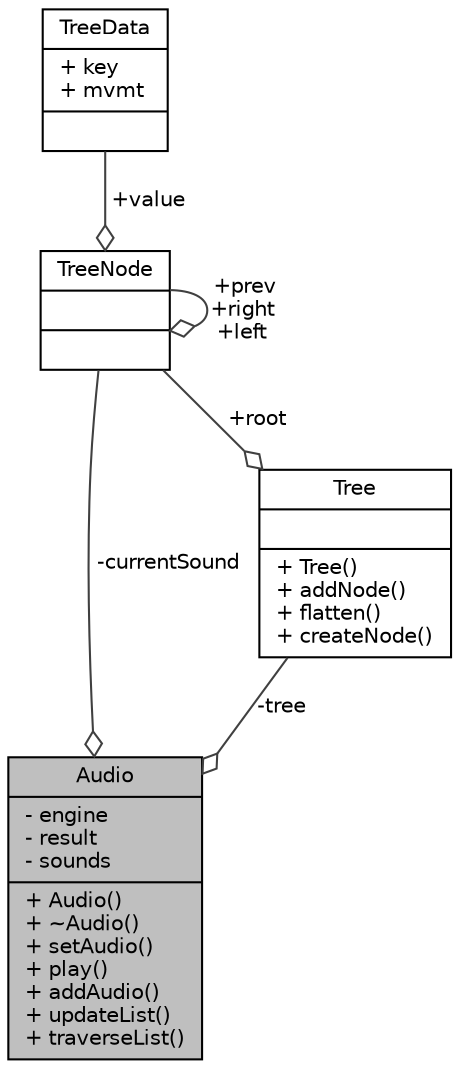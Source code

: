 digraph "Audio"
{
 // INTERACTIVE_SVG=YES
 // LATEX_PDF_SIZE
  edge [fontname="Helvetica",fontsize="10",labelfontname="Helvetica",labelfontsize="10"];
  node [fontname="Helvetica",fontsize="10",shape=record];
  Node1 [label="{Audio\n|- engine\l- result\l- sounds\l|+ Audio()\l+ ~Audio()\l+ setAudio()\l+ play()\l+ addAudio()\l+ updateList()\l+ traverseList()\l}",height=0.2,width=0.4,color="black", fillcolor="grey75", style="filled", fontcolor="black",tooltip=" "];
  Node2 -> Node1 [color="grey25",fontsize="10",style="solid",label=" -currentSound" ,arrowhead="odiamond",fontname="Helvetica"];
  Node2 [label="{TreeNode\n||}",height=0.2,width=0.4,color="black", fillcolor="white", style="filled",URL="$structTreeNode.html",tooltip=" "];
  Node2 -> Node2 [color="grey25",fontsize="10",style="solid",label=" +prev\n+right\n+left" ,arrowhead="odiamond",fontname="Helvetica"];
  Node3 -> Node2 [color="grey25",fontsize="10",style="solid",label=" +value" ,arrowhead="odiamond",fontname="Helvetica"];
  Node3 [label="{TreeData\n|+ key\l+ mvmt\l|}",height=0.2,width=0.4,color="black", fillcolor="white", style="filled",URL="$structTreeData.html",tooltip=" "];
  Node4 -> Node1 [color="grey25",fontsize="10",style="solid",label=" -tree" ,arrowhead="odiamond",fontname="Helvetica"];
  Node4 [label="{Tree\n||+ Tree()\l+ addNode()\l+ flatten()\l+ createNode()\l}",height=0.2,width=0.4,color="black", fillcolor="white", style="filled",URL="$classTree.html",tooltip=" "];
  Node2 -> Node4 [color="grey25",fontsize="10",style="solid",label=" +root" ,arrowhead="odiamond",fontname="Helvetica"];
}
